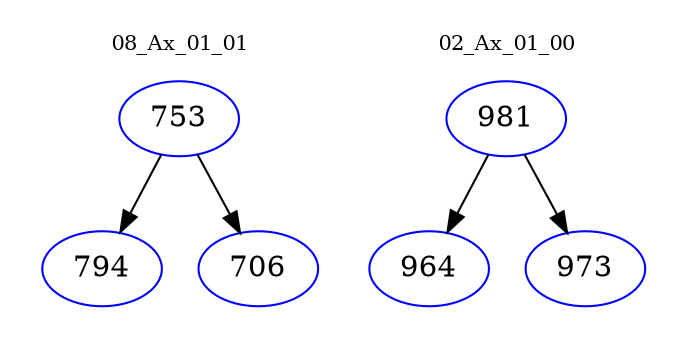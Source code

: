 digraph{
subgraph cluster_0 {
color = white
label = "08_Ax_01_01";
fontsize=10;
T0_753 [label="753", color="blue"]
T0_753 -> T0_794 [color="black"]
T0_794 [label="794", color="blue"]
T0_753 -> T0_706 [color="black"]
T0_706 [label="706", color="blue"]
}
subgraph cluster_1 {
color = white
label = "02_Ax_01_00";
fontsize=10;
T1_981 [label="981", color="blue"]
T1_981 -> T1_964 [color="black"]
T1_964 [label="964", color="blue"]
T1_981 -> T1_973 [color="black"]
T1_973 [label="973", color="blue"]
}
}
